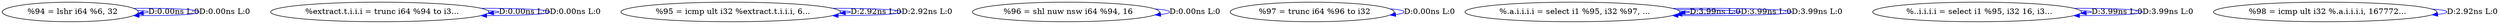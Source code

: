 digraph {
Node0x385f190[label="  %94 = lshr i64 %6, 32"];
Node0x385f190 -> Node0x385f190[label="D:0.00ns L:0",color=blue];
Node0x385f190 -> Node0x385f190[label="D:0.00ns L:0",color=blue];
Node0x385f270[label="  %extract.t.i.i.i = trunc i64 %94 to i3..."];
Node0x385f270 -> Node0x385f270[label="D:0.00ns L:0",color=blue];
Node0x385f270 -> Node0x385f270[label="D:0.00ns L:0",color=blue];
Node0x385f350[label="  %95 = icmp ult i32 %extract.t.i.i.i, 6..."];
Node0x385f350 -> Node0x385f350[label="D:2.92ns L:0",color=blue];
Node0x385f350 -> Node0x385f350[label="D:2.92ns L:0",color=blue];
Node0x385f430[label="  %96 = shl nuw nsw i64 %94, 16"];
Node0x385f430 -> Node0x385f430[label="D:0.00ns L:0",color=blue];
Node0x385f510[label="  %97 = trunc i64 %96 to i32"];
Node0x385f510 -> Node0x385f510[label="D:0.00ns L:0",color=blue];
Node0x385f5f0[label="  %.a.i.i.i.i = select i1 %95, i32 %97, ..."];
Node0x385f5f0 -> Node0x385f5f0[label="D:3.99ns L:0",color=blue];
Node0x385f5f0 -> Node0x385f5f0[label="D:3.99ns L:0",color=blue];
Node0x385f5f0 -> Node0x385f5f0[label="D:3.99ns L:0",color=blue];
Node0x385f6d0[label="  %..i.i.i.i = select i1 %95, i32 16, i3..."];
Node0x385f6d0 -> Node0x385f6d0[label="D:3.99ns L:0",color=blue];
Node0x385f6d0 -> Node0x385f6d0[label="D:3.99ns L:0",color=blue];
Node0x385f7b0[label="  %98 = icmp ult i32 %.a.i.i.i.i, 167772..."];
Node0x385f7b0 -> Node0x385f7b0[label="D:2.92ns L:0",color=blue];
}
